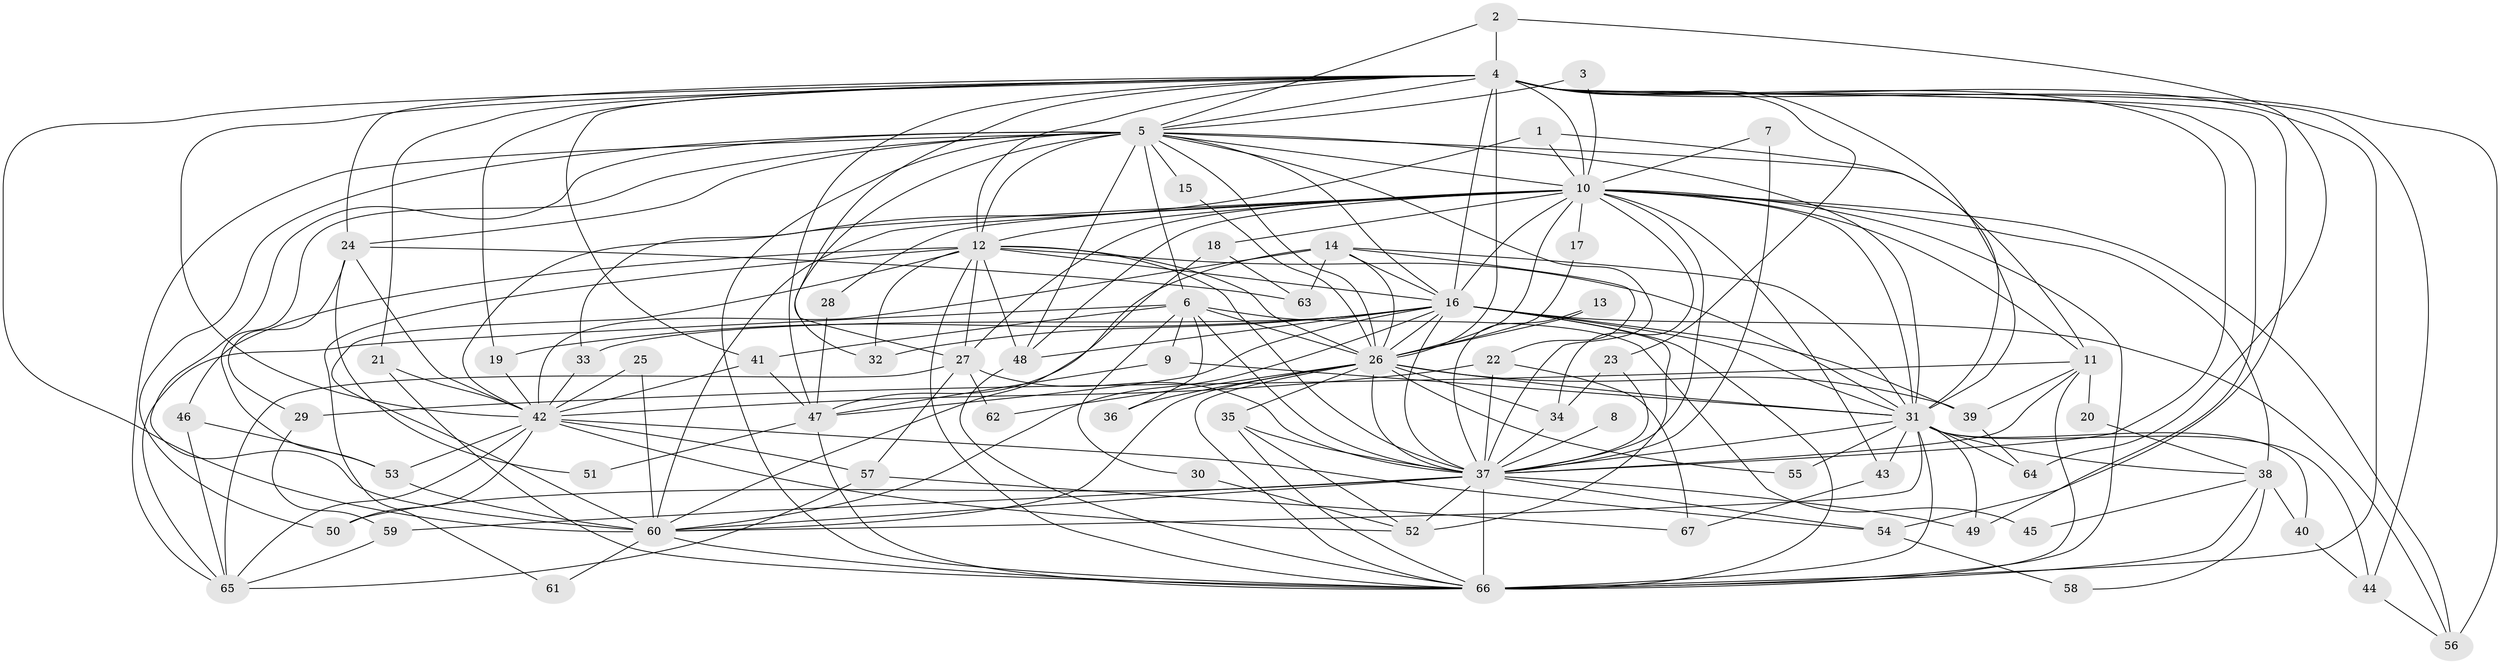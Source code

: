 // original degree distribution, {16: 0.007462686567164179, 30: 0.007462686567164179, 29: 0.007462686567164179, 28: 0.007462686567164179, 19: 0.007462686567164179, 21: 0.014925373134328358, 15: 0.007462686567164179, 26: 0.007462686567164179, 23: 0.007462686567164179, 7: 0.03731343283582089, 3: 0.208955223880597, 2: 0.5597014925373134, 10: 0.007462686567164179, 17: 0.007462686567164179, 8: 0.007462686567164179, 4: 0.08955223880597014, 6: 0.007462686567164179}
// Generated by graph-tools (version 1.1) at 2025/01/03/09/25 03:01:35]
// undirected, 67 vertices, 201 edges
graph export_dot {
graph [start="1"]
  node [color=gray90,style=filled];
  1;
  2;
  3;
  4;
  5;
  6;
  7;
  8;
  9;
  10;
  11;
  12;
  13;
  14;
  15;
  16;
  17;
  18;
  19;
  20;
  21;
  22;
  23;
  24;
  25;
  26;
  27;
  28;
  29;
  30;
  31;
  32;
  33;
  34;
  35;
  36;
  37;
  38;
  39;
  40;
  41;
  42;
  43;
  44;
  45;
  46;
  47;
  48;
  49;
  50;
  51;
  52;
  53;
  54;
  55;
  56;
  57;
  58;
  59;
  60;
  61;
  62;
  63;
  64;
  65;
  66;
  67;
  1 -- 10 [weight=1.0];
  1 -- 31 [weight=1.0];
  1 -- 33 [weight=1.0];
  2 -- 4 [weight=1.0];
  2 -- 5 [weight=1.0];
  2 -- 64 [weight=1.0];
  3 -- 5 [weight=1.0];
  3 -- 10 [weight=1.0];
  4 -- 5 [weight=1.0];
  4 -- 10 [weight=2.0];
  4 -- 12 [weight=1.0];
  4 -- 16 [weight=1.0];
  4 -- 19 [weight=1.0];
  4 -- 21 [weight=1.0];
  4 -- 23 [weight=1.0];
  4 -- 24 [weight=1.0];
  4 -- 26 [weight=3.0];
  4 -- 27 [weight=1.0];
  4 -- 31 [weight=2.0];
  4 -- 37 [weight=1.0];
  4 -- 41 [weight=1.0];
  4 -- 42 [weight=2.0];
  4 -- 44 [weight=1.0];
  4 -- 47 [weight=1.0];
  4 -- 49 [weight=1.0];
  4 -- 54 [weight=1.0];
  4 -- 56 [weight=1.0];
  4 -- 60 [weight=1.0];
  4 -- 66 [weight=2.0];
  5 -- 6 [weight=2.0];
  5 -- 10 [weight=1.0];
  5 -- 11 [weight=1.0];
  5 -- 12 [weight=1.0];
  5 -- 15 [weight=1.0];
  5 -- 16 [weight=1.0];
  5 -- 24 [weight=1.0];
  5 -- 26 [weight=2.0];
  5 -- 31 [weight=1.0];
  5 -- 32 [weight=1.0];
  5 -- 37 [weight=1.0];
  5 -- 48 [weight=1.0];
  5 -- 50 [weight=1.0];
  5 -- 53 [weight=1.0];
  5 -- 60 [weight=1.0];
  5 -- 65 [weight=1.0];
  5 -- 66 [weight=2.0];
  6 -- 9 [weight=1.0];
  6 -- 26 [weight=1.0];
  6 -- 30 [weight=1.0];
  6 -- 36 [weight=1.0];
  6 -- 37 [weight=1.0];
  6 -- 41 [weight=1.0];
  6 -- 45 [weight=1.0];
  6 -- 65 [weight=1.0];
  7 -- 10 [weight=1.0];
  7 -- 37 [weight=1.0];
  8 -- 37 [weight=1.0];
  9 -- 31 [weight=1.0];
  9 -- 47 [weight=1.0];
  10 -- 11 [weight=1.0];
  10 -- 12 [weight=1.0];
  10 -- 16 [weight=2.0];
  10 -- 17 [weight=1.0];
  10 -- 18 [weight=1.0];
  10 -- 26 [weight=2.0];
  10 -- 27 [weight=1.0];
  10 -- 28 [weight=1.0];
  10 -- 31 [weight=1.0];
  10 -- 34 [weight=2.0];
  10 -- 37 [weight=2.0];
  10 -- 38 [weight=1.0];
  10 -- 42 [weight=1.0];
  10 -- 43 [weight=1.0];
  10 -- 48 [weight=1.0];
  10 -- 56 [weight=1.0];
  10 -- 60 [weight=1.0];
  10 -- 66 [weight=3.0];
  11 -- 20 [weight=1.0];
  11 -- 29 [weight=1.0];
  11 -- 37 [weight=1.0];
  11 -- 39 [weight=1.0];
  11 -- 66 [weight=1.0];
  12 -- 16 [weight=1.0];
  12 -- 26 [weight=1.0];
  12 -- 27 [weight=1.0];
  12 -- 31 [weight=1.0];
  12 -- 32 [weight=1.0];
  12 -- 37 [weight=2.0];
  12 -- 46 [weight=1.0];
  12 -- 48 [weight=1.0];
  12 -- 60 [weight=1.0];
  12 -- 61 [weight=1.0];
  12 -- 66 [weight=1.0];
  13 -- 26 [weight=1.0];
  13 -- 37 [weight=1.0];
  14 -- 16 [weight=1.0];
  14 -- 22 [weight=1.0];
  14 -- 26 [weight=1.0];
  14 -- 31 [weight=1.0];
  14 -- 42 [weight=1.0];
  14 -- 47 [weight=1.0];
  14 -- 63 [weight=1.0];
  15 -- 26 [weight=1.0];
  16 -- 19 [weight=1.0];
  16 -- 26 [weight=1.0];
  16 -- 31 [weight=1.0];
  16 -- 32 [weight=1.0];
  16 -- 33 [weight=1.0];
  16 -- 37 [weight=1.0];
  16 -- 39 [weight=1.0];
  16 -- 47 [weight=1.0];
  16 -- 48 [weight=1.0];
  16 -- 52 [weight=2.0];
  16 -- 56 [weight=1.0];
  16 -- 60 [weight=1.0];
  16 -- 66 [weight=1.0];
  17 -- 26 [weight=1.0];
  18 -- 60 [weight=1.0];
  18 -- 63 [weight=1.0];
  19 -- 42 [weight=1.0];
  20 -- 38 [weight=1.0];
  21 -- 42 [weight=1.0];
  21 -- 66 [weight=1.0];
  22 -- 37 [weight=1.0];
  22 -- 42 [weight=1.0];
  22 -- 67 [weight=1.0];
  23 -- 34 [weight=1.0];
  23 -- 37 [weight=1.0];
  24 -- 29 [weight=1.0];
  24 -- 42 [weight=1.0];
  24 -- 51 [weight=1.0];
  24 -- 63 [weight=1.0];
  25 -- 42 [weight=1.0];
  25 -- 60 [weight=1.0];
  26 -- 31 [weight=2.0];
  26 -- 34 [weight=1.0];
  26 -- 35 [weight=1.0];
  26 -- 36 [weight=1.0];
  26 -- 37 [weight=1.0];
  26 -- 39 [weight=1.0];
  26 -- 55 [weight=1.0];
  26 -- 60 [weight=2.0];
  26 -- 62 [weight=1.0];
  26 -- 66 [weight=1.0];
  27 -- 37 [weight=1.0];
  27 -- 57 [weight=1.0];
  27 -- 62 [weight=2.0];
  27 -- 65 [weight=1.0];
  28 -- 47 [weight=1.0];
  29 -- 59 [weight=1.0];
  30 -- 52 [weight=1.0];
  31 -- 37 [weight=1.0];
  31 -- 38 [weight=1.0];
  31 -- 40 [weight=1.0];
  31 -- 43 [weight=1.0];
  31 -- 44 [weight=1.0];
  31 -- 49 [weight=1.0];
  31 -- 55 [weight=1.0];
  31 -- 60 [weight=1.0];
  31 -- 64 [weight=1.0];
  31 -- 66 [weight=1.0];
  33 -- 42 [weight=1.0];
  34 -- 37 [weight=1.0];
  35 -- 37 [weight=1.0];
  35 -- 52 [weight=1.0];
  35 -- 66 [weight=1.0];
  37 -- 49 [weight=2.0];
  37 -- 50 [weight=1.0];
  37 -- 52 [weight=1.0];
  37 -- 54 [weight=1.0];
  37 -- 59 [weight=1.0];
  37 -- 60 [weight=1.0];
  37 -- 66 [weight=2.0];
  38 -- 40 [weight=1.0];
  38 -- 45 [weight=1.0];
  38 -- 58 [weight=1.0];
  38 -- 66 [weight=1.0];
  39 -- 64 [weight=1.0];
  40 -- 44 [weight=1.0];
  41 -- 42 [weight=1.0];
  41 -- 47 [weight=1.0];
  42 -- 50 [weight=1.0];
  42 -- 52 [weight=1.0];
  42 -- 53 [weight=1.0];
  42 -- 54 [weight=1.0];
  42 -- 57 [weight=1.0];
  42 -- 65 [weight=1.0];
  43 -- 67 [weight=1.0];
  44 -- 56 [weight=1.0];
  46 -- 53 [weight=1.0];
  46 -- 65 [weight=1.0];
  47 -- 51 [weight=1.0];
  47 -- 66 [weight=1.0];
  48 -- 66 [weight=1.0];
  53 -- 60 [weight=1.0];
  54 -- 58 [weight=1.0];
  57 -- 65 [weight=1.0];
  57 -- 67 [weight=1.0];
  59 -- 65 [weight=1.0];
  60 -- 61 [weight=1.0];
  60 -- 66 [weight=2.0];
}
